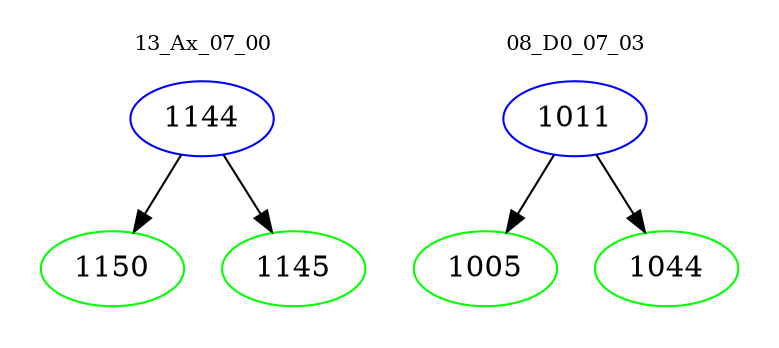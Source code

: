 digraph{
subgraph cluster_0 {
color = white
label = "13_Ax_07_00";
fontsize=10;
T0_1144 [label="1144", color="blue"]
T0_1144 -> T0_1150 [color="black"]
T0_1150 [label="1150", color="green"]
T0_1144 -> T0_1145 [color="black"]
T0_1145 [label="1145", color="green"]
}
subgraph cluster_1 {
color = white
label = "08_D0_07_03";
fontsize=10;
T1_1011 [label="1011", color="blue"]
T1_1011 -> T1_1005 [color="black"]
T1_1005 [label="1005", color="green"]
T1_1011 -> T1_1044 [color="black"]
T1_1044 [label="1044", color="green"]
}
}
